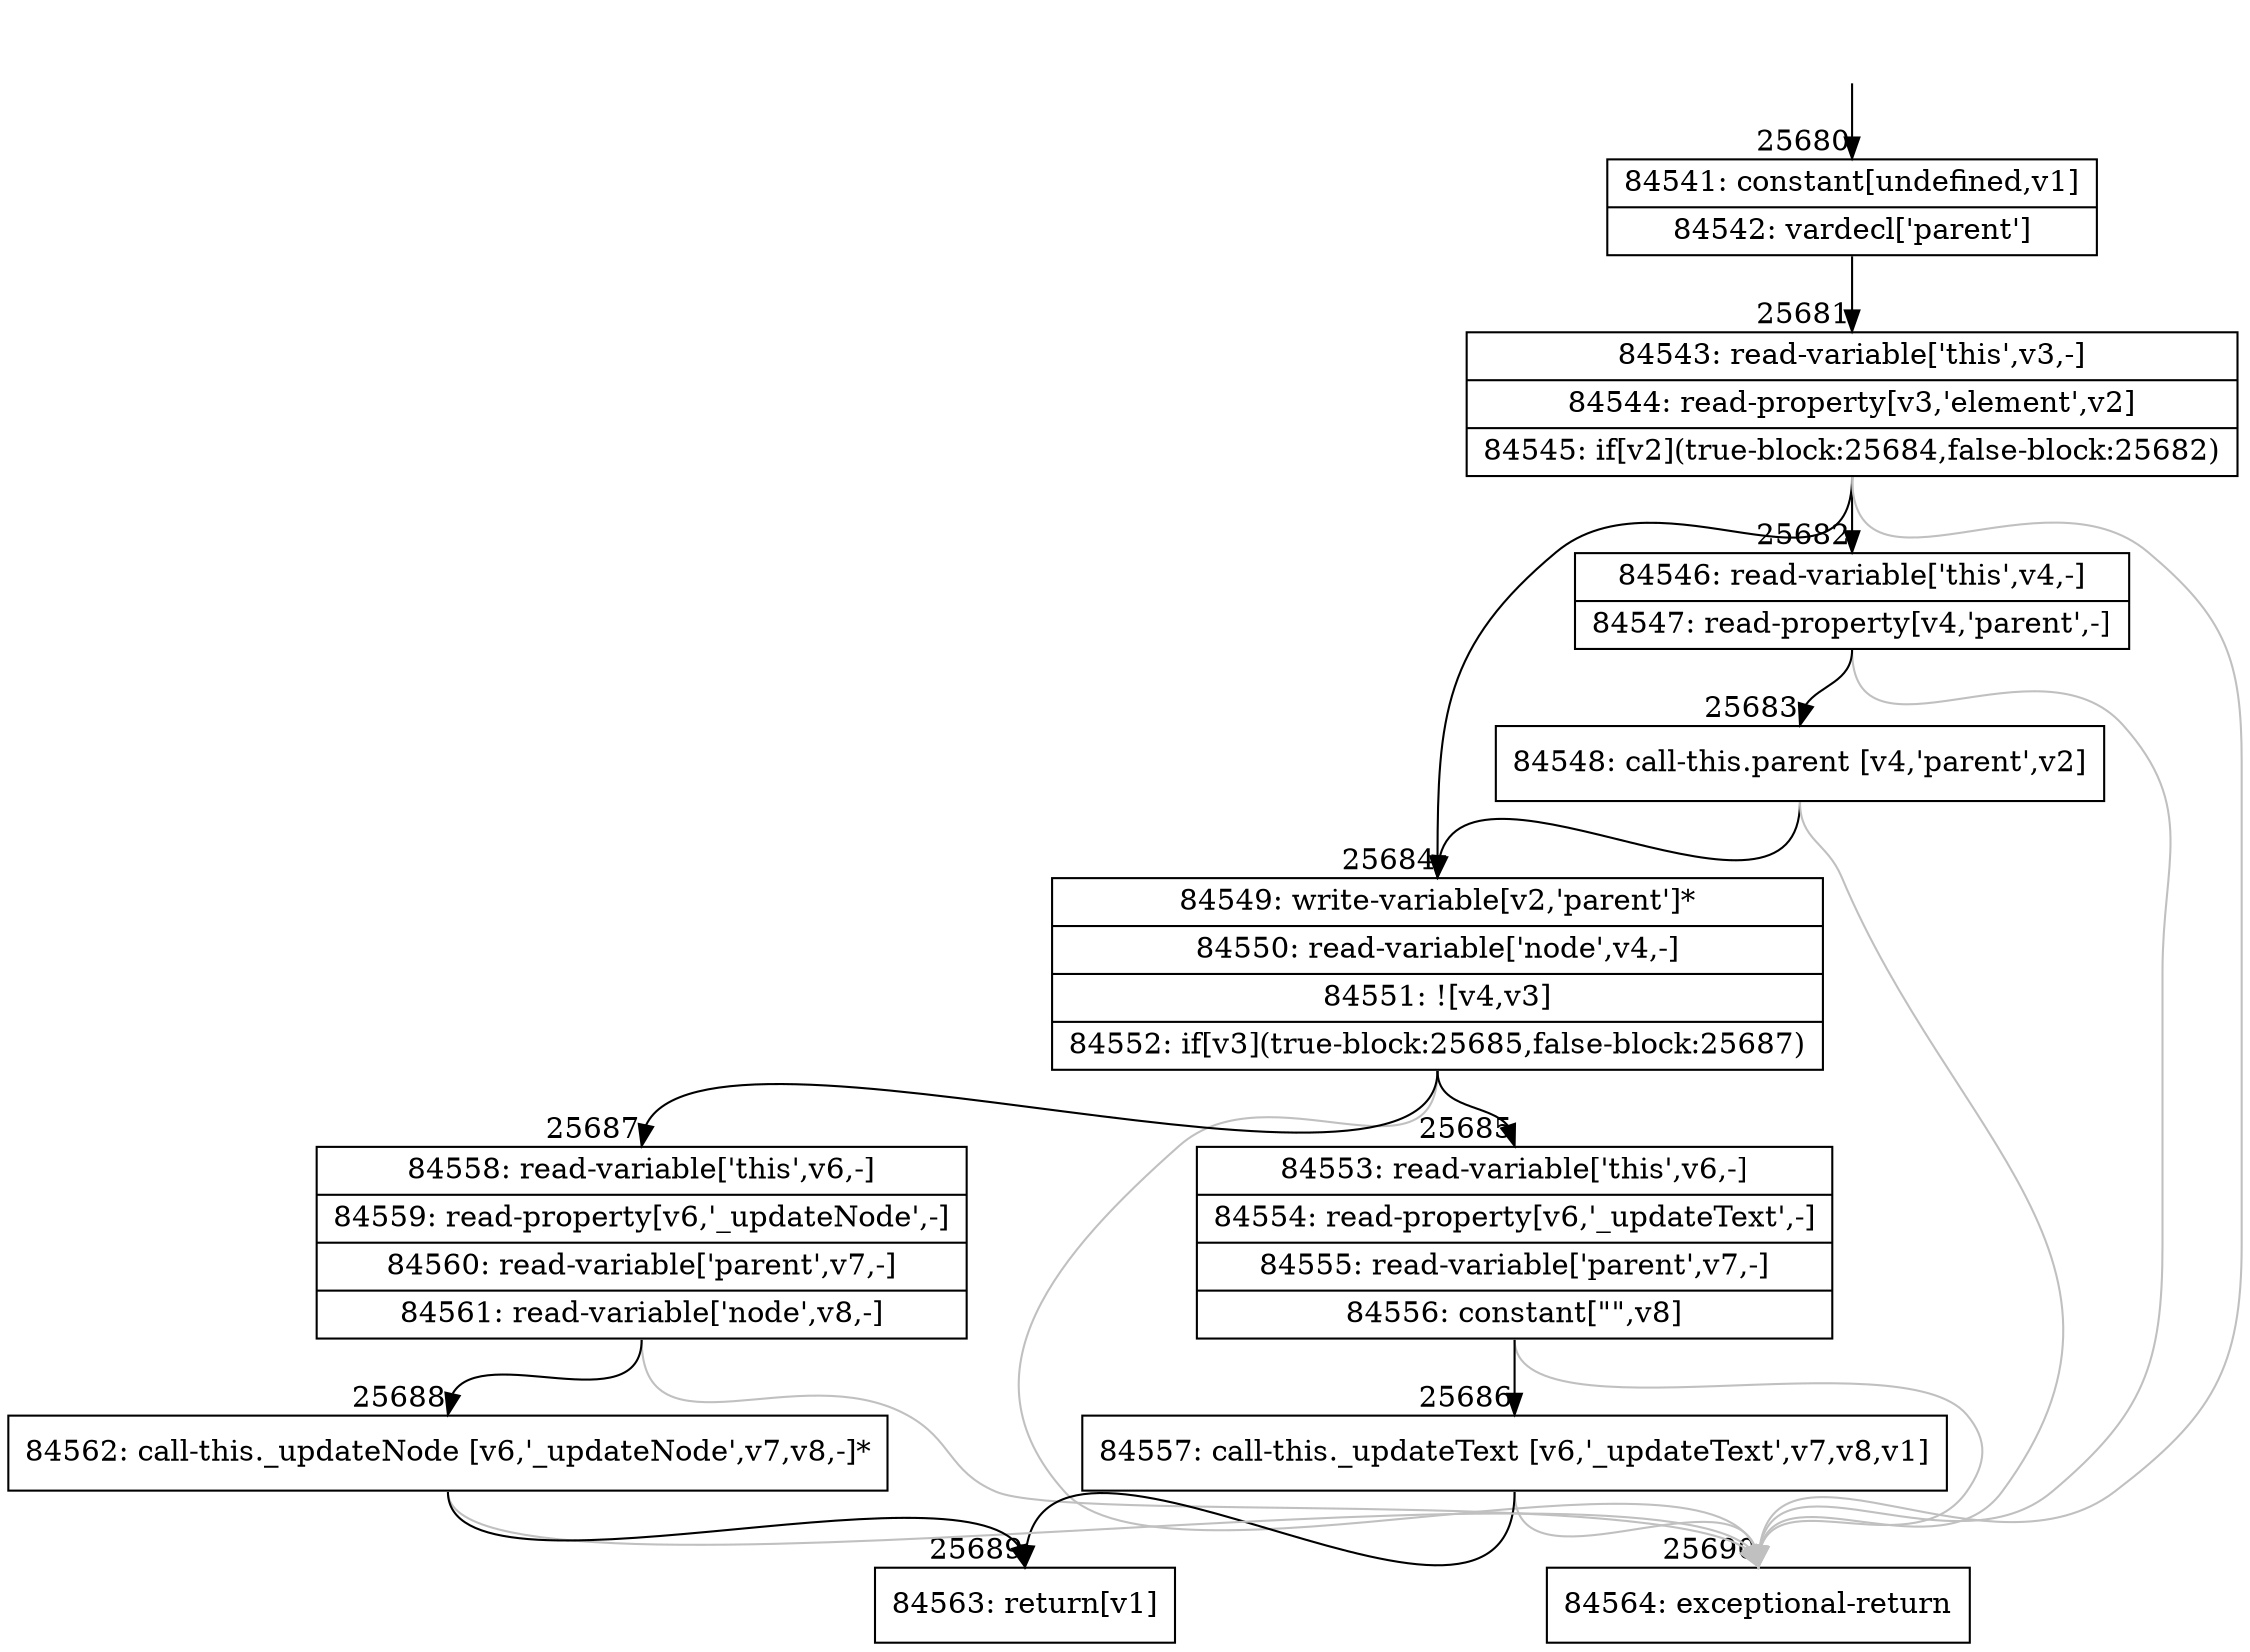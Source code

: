 digraph {
rankdir="TD"
BB_entry2253[shape=none,label=""];
BB_entry2253 -> BB25680 [tailport=s, headport=n, headlabel="    25680"]
BB25680 [shape=record label="{84541: constant[undefined,v1]|84542: vardecl['parent']}" ] 
BB25680 -> BB25681 [tailport=s, headport=n, headlabel="      25681"]
BB25681 [shape=record label="{84543: read-variable['this',v3,-]|84544: read-property[v3,'element',v2]|84545: if[v2](true-block:25684,false-block:25682)}" ] 
BB25681 -> BB25684 [tailport=s, headport=n, headlabel="      25684"]
BB25681 -> BB25682 [tailport=s, headport=n, headlabel="      25682"]
BB25681 -> BB25690 [tailport=s, headport=n, color=gray, headlabel="      25690"]
BB25682 [shape=record label="{84546: read-variable['this',v4,-]|84547: read-property[v4,'parent',-]}" ] 
BB25682 -> BB25683 [tailport=s, headport=n, headlabel="      25683"]
BB25682 -> BB25690 [tailport=s, headport=n, color=gray]
BB25683 [shape=record label="{84548: call-this.parent [v4,'parent',v2]}" ] 
BB25683 -> BB25684 [tailport=s, headport=n]
BB25683 -> BB25690 [tailport=s, headport=n, color=gray]
BB25684 [shape=record label="{84549: write-variable[v2,'parent']*|84550: read-variable['node',v4,-]|84551: ![v4,v3]|84552: if[v3](true-block:25685,false-block:25687)}" ] 
BB25684 -> BB25685 [tailport=s, headport=n, headlabel="      25685"]
BB25684 -> BB25687 [tailport=s, headport=n, headlabel="      25687"]
BB25684 -> BB25690 [tailport=s, headport=n, color=gray]
BB25685 [shape=record label="{84553: read-variable['this',v6,-]|84554: read-property[v6,'_updateText',-]|84555: read-variable['parent',v7,-]|84556: constant[\"\",v8]}" ] 
BB25685 -> BB25686 [tailport=s, headport=n, headlabel="      25686"]
BB25685 -> BB25690 [tailport=s, headport=n, color=gray]
BB25686 [shape=record label="{84557: call-this._updateText [v6,'_updateText',v7,v8,v1]}" ] 
BB25686 -> BB25689 [tailport=s, headport=n, headlabel="      25689"]
BB25686 -> BB25690 [tailport=s, headport=n, color=gray]
BB25687 [shape=record label="{84558: read-variable['this',v6,-]|84559: read-property[v6,'_updateNode',-]|84560: read-variable['parent',v7,-]|84561: read-variable['node',v8,-]}" ] 
BB25687 -> BB25688 [tailport=s, headport=n, headlabel="      25688"]
BB25687 -> BB25690 [tailport=s, headport=n, color=gray]
BB25688 [shape=record label="{84562: call-this._updateNode [v6,'_updateNode',v7,v8,-]*}" ] 
BB25688 -> BB25689 [tailport=s, headport=n]
BB25688 -> BB25690 [tailport=s, headport=n, color=gray]
BB25689 [shape=record label="{84563: return[v1]}" ] 
BB25690 [shape=record label="{84564: exceptional-return}" ] 
//#$~ 47266
}

